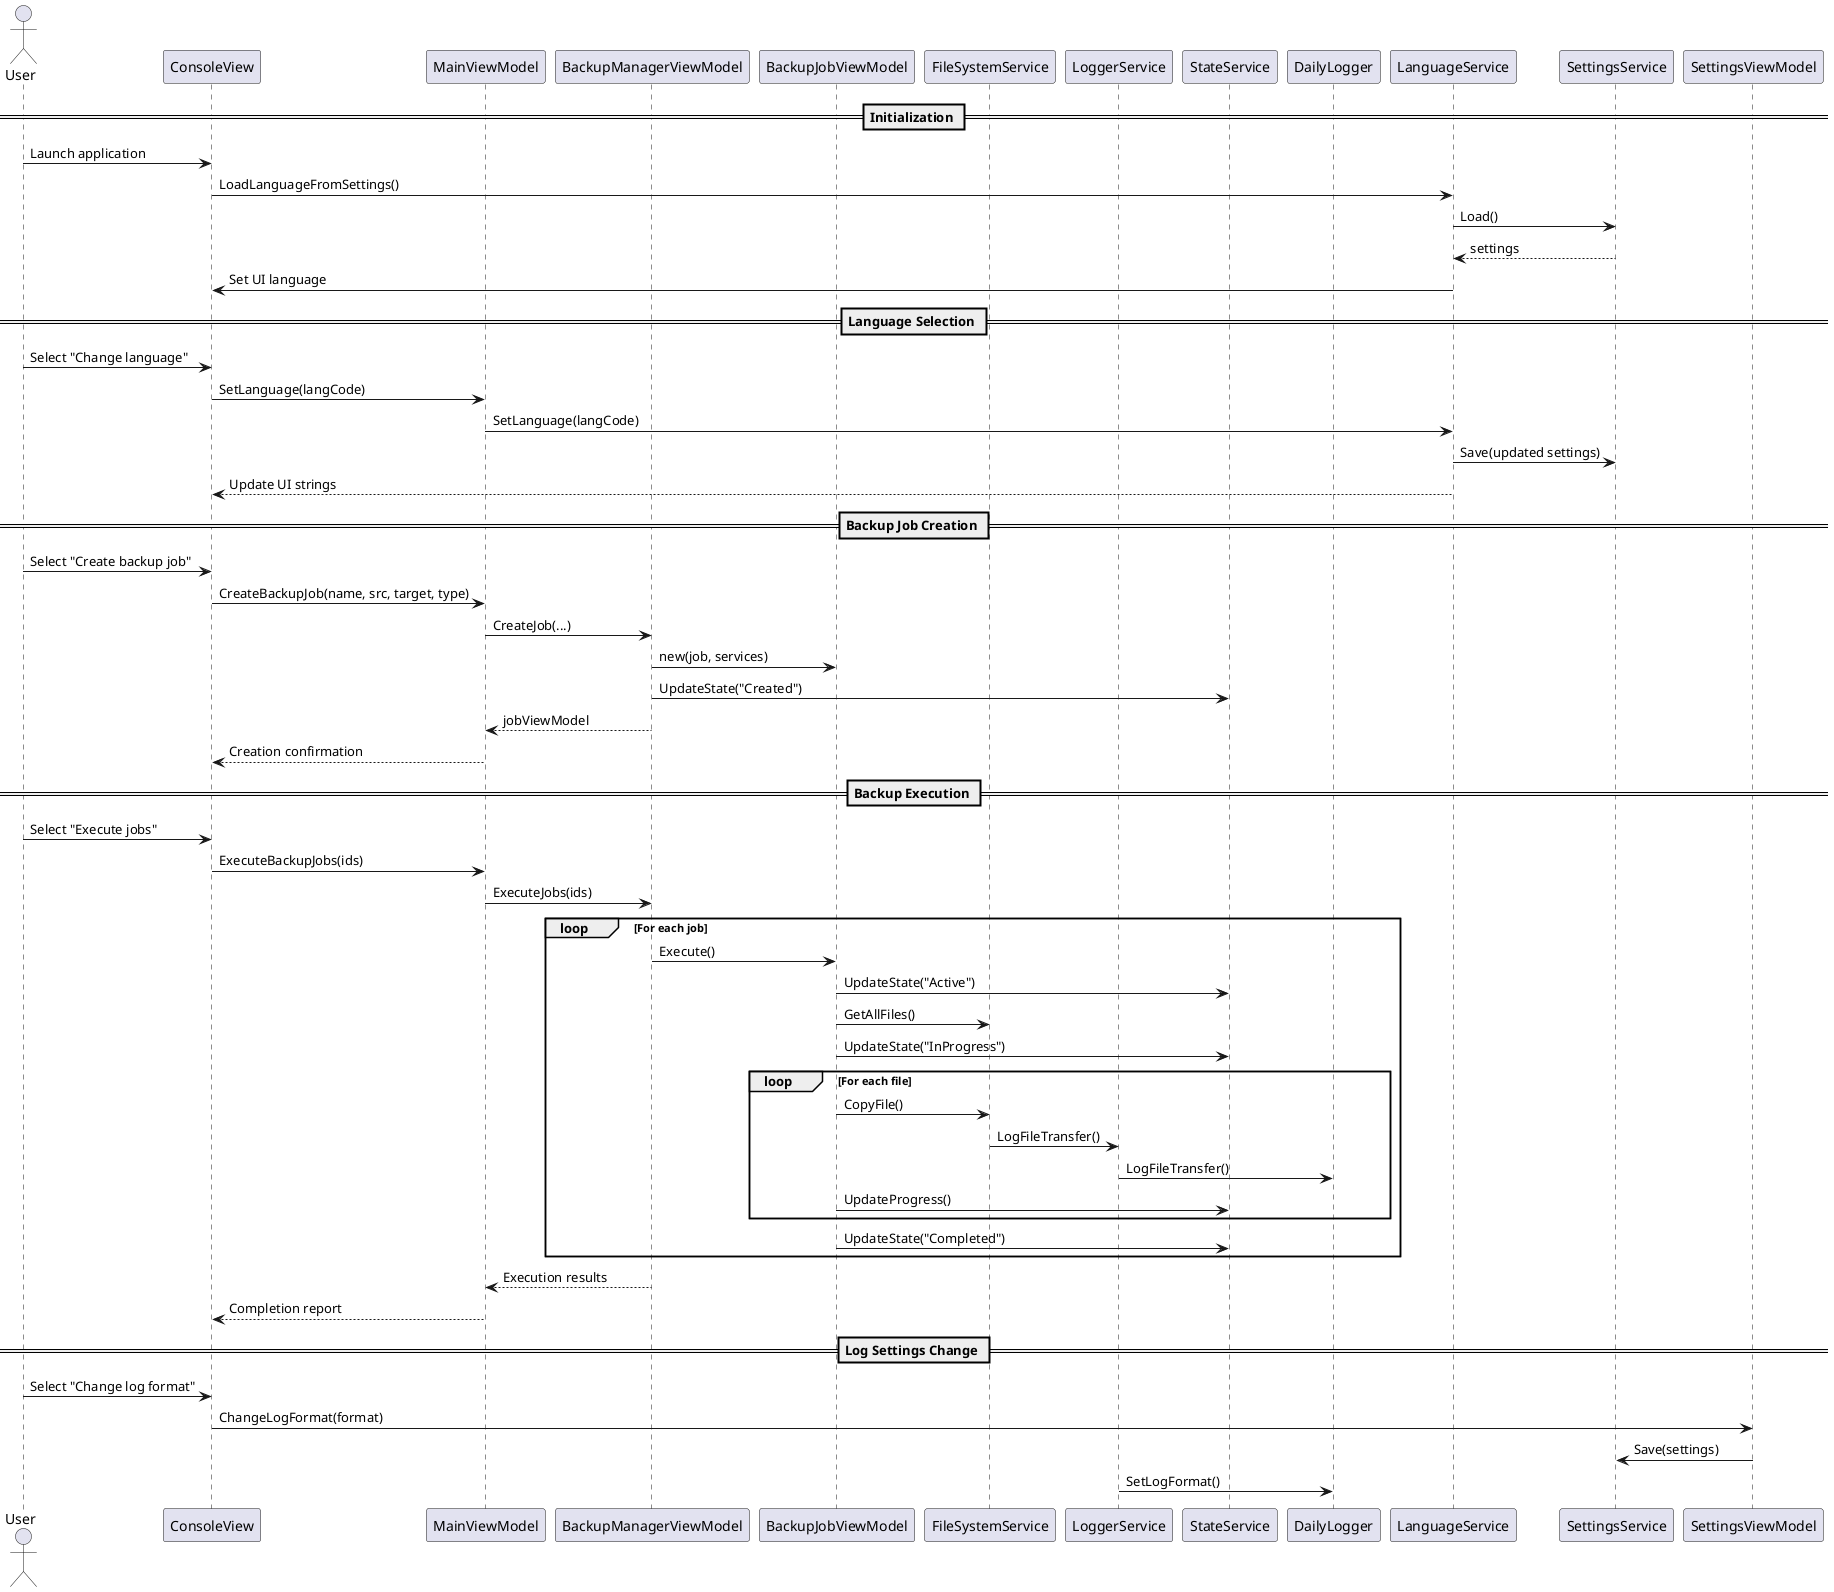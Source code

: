 @startuml EasySave_Sequence_Diagram

actor User
participant ConsoleView
participant MainViewModel
participant BackupManagerViewModel
participant BackupJobViewModel
participant FileSystemService
participant LoggerService
participant StateService
participant DailyLogger
participant LanguageService
participant SettingsService

== Initialization ==
User -> ConsoleView: Launch application
ConsoleView -> LanguageService: LoadLanguageFromSettings()
LanguageService -> SettingsService: Load()
SettingsService --> LanguageService: settings
LanguageService -> ConsoleView: Set UI language

== Language Selection ==
User -> ConsoleView: Select "Change language"
ConsoleView -> MainViewModel: SetLanguage(langCode)
MainViewModel -> LanguageService: SetLanguage(langCode)
LanguageService -> SettingsService: Save(updated settings)
LanguageService --> ConsoleView: Update UI strings

== Backup Job Creation ==
User -> ConsoleView: Select "Create backup job"
ConsoleView -> MainViewModel: CreateBackupJob(name, src, target, type)
MainViewModel -> BackupManagerViewModel: CreateJob(...)
BackupManagerViewModel -> BackupJobViewModel: new(job, services)
BackupManagerViewModel -> StateService: UpdateState("Created")
BackupManagerViewModel --> MainViewModel: jobViewModel
MainViewModel --> ConsoleView: Creation confirmation

== Backup Execution ==
User -> ConsoleView: Select "Execute jobs"
ConsoleView -> MainViewModel: ExecuteBackupJobs(ids)
MainViewModel -> BackupManagerViewModel: ExecuteJobs(ids)

loop For each job
    BackupManagerViewModel -> BackupJobViewModel: Execute()
    
    BackupJobViewModel -> StateService: UpdateState("Active")
    BackupJobViewModel -> FileSystemService: GetAllFiles()
    BackupJobViewModel -> StateService: UpdateState("InProgress")
    
    loop For each file
        BackupJobViewModel -> FileSystemService: CopyFile()
        FileSystemService -> LoggerService: LogFileTransfer()
        LoggerService -> DailyLogger: LogFileTransfer()
        BackupJobViewModel -> StateService: UpdateProgress()
    end
    
    BackupJobViewModel -> StateService: UpdateState("Completed")
end

BackupManagerViewModel --> MainViewModel: Execution results
MainViewModel --> ConsoleView: Completion report

== Log Settings Change ==
User -> ConsoleView: Select "Change log format"
ConsoleView -> SettingsViewModel: ChangeLogFormat(format)
SettingsViewModel -> SettingsService: Save(settings)
LoggerService -> DailyLogger: SetLogFormat()

@enduml